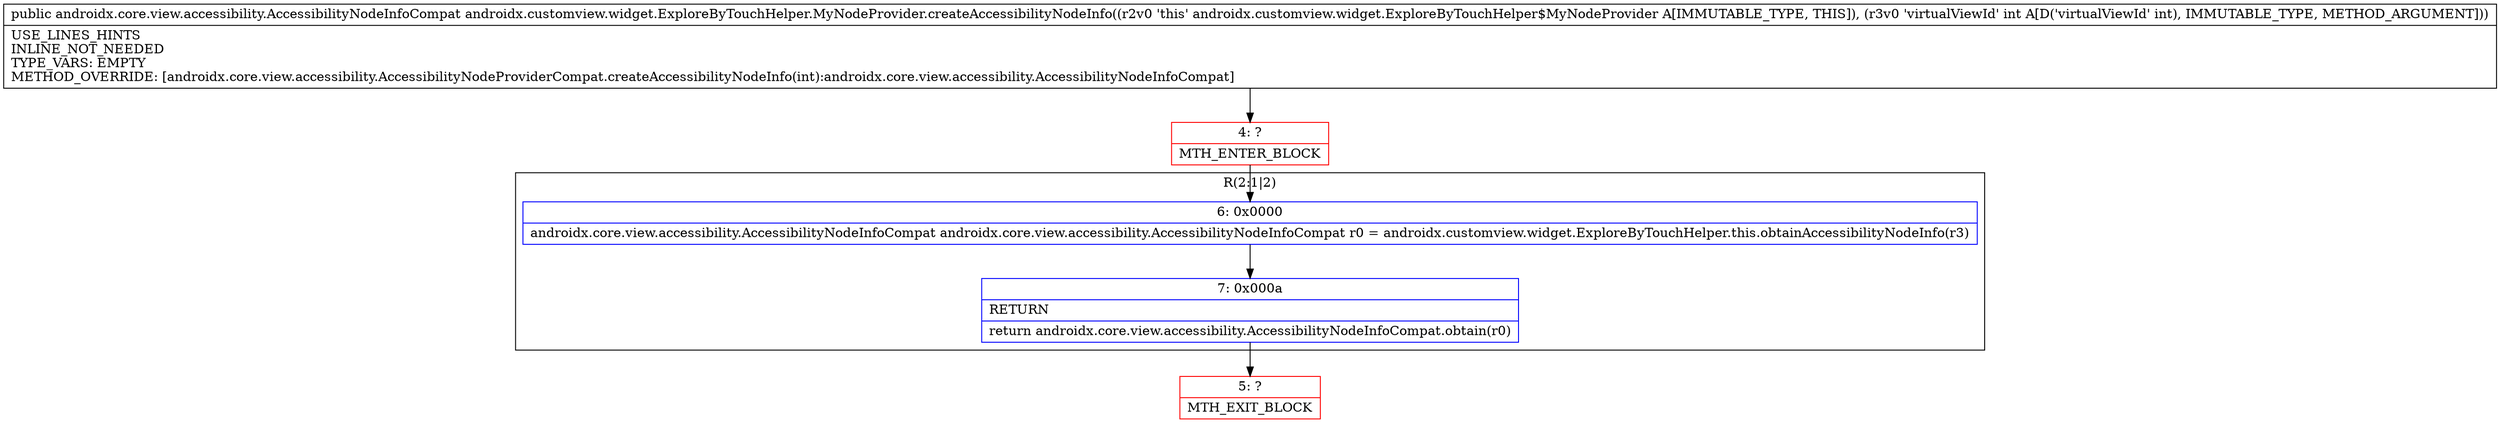 digraph "CFG forandroidx.customview.widget.ExploreByTouchHelper.MyNodeProvider.createAccessibilityNodeInfo(I)Landroidx\/core\/view\/accessibility\/AccessibilityNodeInfoCompat;" {
subgraph cluster_Region_1734265798 {
label = "R(2:1|2)";
node [shape=record,color=blue];
Node_6 [shape=record,label="{6\:\ 0x0000|androidx.core.view.accessibility.AccessibilityNodeInfoCompat androidx.core.view.accessibility.AccessibilityNodeInfoCompat r0 = androidx.customview.widget.ExploreByTouchHelper.this.obtainAccessibilityNodeInfo(r3)\l}"];
Node_7 [shape=record,label="{7\:\ 0x000a|RETURN\l|return androidx.core.view.accessibility.AccessibilityNodeInfoCompat.obtain(r0)\l}"];
}
Node_4 [shape=record,color=red,label="{4\:\ ?|MTH_ENTER_BLOCK\l}"];
Node_5 [shape=record,color=red,label="{5\:\ ?|MTH_EXIT_BLOCK\l}"];
MethodNode[shape=record,label="{public androidx.core.view.accessibility.AccessibilityNodeInfoCompat androidx.customview.widget.ExploreByTouchHelper.MyNodeProvider.createAccessibilityNodeInfo((r2v0 'this' androidx.customview.widget.ExploreByTouchHelper$MyNodeProvider A[IMMUTABLE_TYPE, THIS]), (r3v0 'virtualViewId' int A[D('virtualViewId' int), IMMUTABLE_TYPE, METHOD_ARGUMENT]))  | USE_LINES_HINTS\lINLINE_NOT_NEEDED\lTYPE_VARS: EMPTY\lMETHOD_OVERRIDE: [androidx.core.view.accessibility.AccessibilityNodeProviderCompat.createAccessibilityNodeInfo(int):androidx.core.view.accessibility.AccessibilityNodeInfoCompat]\l}"];
MethodNode -> Node_4;Node_6 -> Node_7;
Node_7 -> Node_5;
Node_4 -> Node_6;
}

